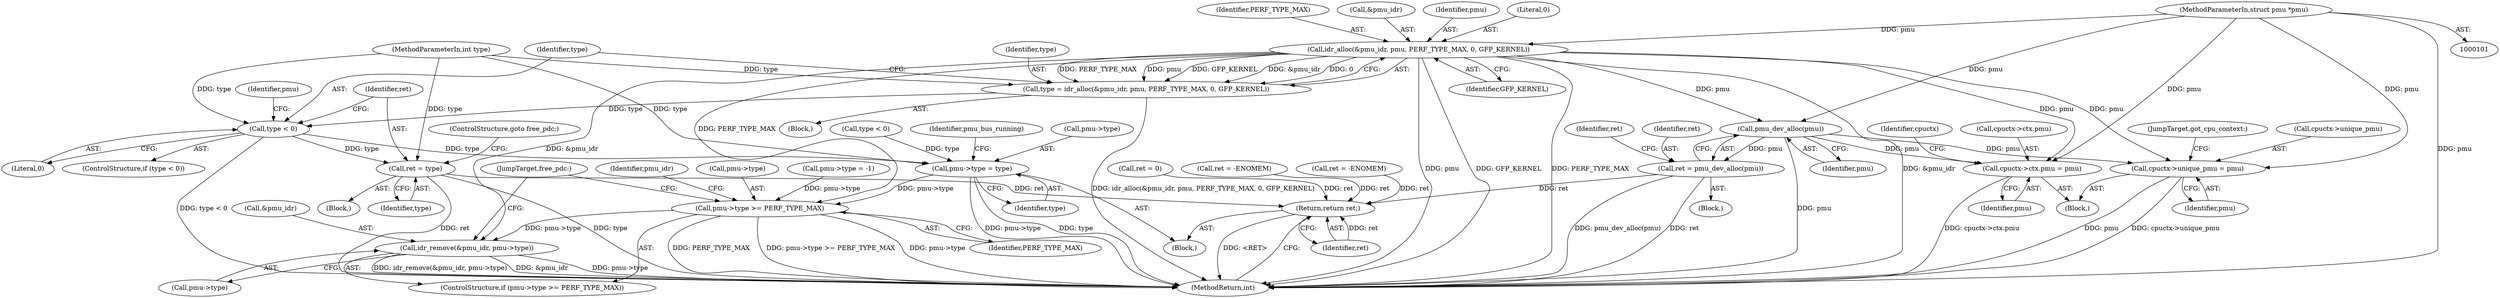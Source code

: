 digraph "0_linux_c3c87e770458aa004bd7ed3f29945ff436fd6511_0@pointer" {
"1000102" [label="(MethodParameterIn,struct pmu *pmu)"];
"1000149" [label="(Call,idr_alloc(&pmu_idr, pmu, PERF_TYPE_MAX, 0, GFP_KERNEL))"];
"1000147" [label="(Call,type = idr_alloc(&pmu_idr, pmu, PERF_TYPE_MAX, 0, GFP_KERNEL))"];
"1000157" [label="(Call,type < 0)"];
"1000161" [label="(Call,ret = type)"];
"1000340" [label="(Return,return ret;)"];
"1000165" [label="(Call,pmu->type = type)"];
"1000353" [label="(Call,pmu->type >= PERF_TYPE_MAX)"];
"1000358" [label="(Call,idr_remove(&pmu_idr, pmu->type))"];
"1000175" [label="(Call,pmu_dev_alloc(pmu))"];
"1000173" [label="(Call,ret = pmu_dev_alloc(pmu))"];
"1000236" [label="(Call,cpuctx->ctx.pmu = pmu)"];
"1000251" [label="(Call,cpuctx->unique_pmu = pmu)"];
"1000353" [label="(Call,pmu->type >= PERF_TYPE_MAX)"];
"1000341" [label="(Identifier,ret)"];
"1000255" [label="(Identifier,pmu)"];
"1000175" [label="(Call,pmu_dev_alloc(pmu))"];
"1000149" [label="(Call,idr_alloc(&pmu_idr, pmu, PERF_TYPE_MAX, 0, GFP_KERNEL))"];
"1000111" [label="(Call,ret = -ENOMEM)"];
"1000158" [label="(Identifier,type)"];
"1000251" [label="(Call,cpuctx->unique_pmu = pmu)"];
"1000161" [label="(Call,ret = type)"];
"1000359" [label="(Call,&pmu_idr)"];
"1000165" [label="(Call,pmu->type = type)"];
"1000163" [label="(Identifier,type)"];
"1000169" [label="(Identifier,type)"];
"1000160" [label="(Block,)"];
"1000244" [label="(Identifier,cpuctx)"];
"1000159" [label="(Literal,0)"];
"1000162" [label="(Identifier,ret)"];
"1000172" [label="(Block,)"];
"1000105" [label="(Block,)"];
"1000333" [label="(Call,ret = 0)"];
"1000358" [label="(Call,idr_remove(&pmu_idr, pmu->type))"];
"1000156" [label="(ControlStructure,if (type < 0))"];
"1000167" [label="(Identifier,pmu)"];
"1000364" [label="(JumpTarget,free_pdc:)"];
"1000157" [label="(Call,type < 0)"];
"1000143" [label="(Call,type < 0)"];
"1000171" [label="(Identifier,pmu_bus_running)"];
"1000256" [label="(JumpTarget,got_cpu_context:)"];
"1000155" [label="(Identifier,GFP_KERNEL)"];
"1000104" [label="(MethodParameterIn,int type)"];
"1000173" [label="(Call,ret = pmu_dev_alloc(pmu))"];
"1000102" [label="(MethodParameterIn,struct pmu *pmu)"];
"1000153" [label="(Identifier,PERF_TYPE_MAX)"];
"1000237" [label="(Call,cpuctx->ctx.pmu)"];
"1000147" [label="(Call,type = idr_alloc(&pmu_idr, pmu, PERF_TYPE_MAX, 0, GFP_KERNEL))"];
"1000176" [label="(Identifier,pmu)"];
"1000352" [label="(ControlStructure,if (pmu->type >= PERF_TYPE_MAX))"];
"1000150" [label="(Call,&pmu_idr)"];
"1000174" [label="(Identifier,ret)"];
"1000242" [label="(Identifier,pmu)"];
"1000236" [label="(Call,cpuctx->ctx.pmu = pmu)"];
"1000252" [label="(Call,cpuctx->unique_pmu)"];
"1000370" [label="(MethodReturn,int)"];
"1000166" [label="(Call,pmu->type)"];
"1000354" [label="(Call,pmu->type)"];
"1000340" [label="(Return,return ret;)"];
"1000152" [label="(Identifier,pmu)"];
"1000178" [label="(Identifier,ret)"];
"1000164" [label="(ControlStructure,goto free_pdc;)"];
"1000127" [label="(Call,pmu->type = -1)"];
"1000361" [label="(Call,pmu->type)"];
"1000204" [label="(Block,)"];
"1000360" [label="(Identifier,pmu_idr)"];
"1000146" [label="(Block,)"];
"1000148" [label="(Identifier,type)"];
"1000154" [label="(Literal,0)"];
"1000194" [label="(Call,ret = -ENOMEM)"];
"1000357" [label="(Identifier,PERF_TYPE_MAX)"];
"1000102" -> "1000101"  [label="AST: "];
"1000102" -> "1000370"  [label="DDG: pmu"];
"1000102" -> "1000149"  [label="DDG: pmu"];
"1000102" -> "1000175"  [label="DDG: pmu"];
"1000102" -> "1000236"  [label="DDG: pmu"];
"1000102" -> "1000251"  [label="DDG: pmu"];
"1000149" -> "1000147"  [label="AST: "];
"1000149" -> "1000155"  [label="CFG: "];
"1000150" -> "1000149"  [label="AST: "];
"1000152" -> "1000149"  [label="AST: "];
"1000153" -> "1000149"  [label="AST: "];
"1000154" -> "1000149"  [label="AST: "];
"1000155" -> "1000149"  [label="AST: "];
"1000147" -> "1000149"  [label="CFG: "];
"1000149" -> "1000370"  [label="DDG: pmu"];
"1000149" -> "1000370"  [label="DDG: GFP_KERNEL"];
"1000149" -> "1000370"  [label="DDG: PERF_TYPE_MAX"];
"1000149" -> "1000370"  [label="DDG: &pmu_idr"];
"1000149" -> "1000147"  [label="DDG: PERF_TYPE_MAX"];
"1000149" -> "1000147"  [label="DDG: pmu"];
"1000149" -> "1000147"  [label="DDG: GFP_KERNEL"];
"1000149" -> "1000147"  [label="DDG: &pmu_idr"];
"1000149" -> "1000147"  [label="DDG: 0"];
"1000149" -> "1000175"  [label="DDG: pmu"];
"1000149" -> "1000236"  [label="DDG: pmu"];
"1000149" -> "1000251"  [label="DDG: pmu"];
"1000149" -> "1000353"  [label="DDG: PERF_TYPE_MAX"];
"1000149" -> "1000358"  [label="DDG: &pmu_idr"];
"1000147" -> "1000146"  [label="AST: "];
"1000148" -> "1000147"  [label="AST: "];
"1000158" -> "1000147"  [label="CFG: "];
"1000147" -> "1000370"  [label="DDG: idr_alloc(&pmu_idr, pmu, PERF_TYPE_MAX, 0, GFP_KERNEL)"];
"1000104" -> "1000147"  [label="DDG: type"];
"1000147" -> "1000157"  [label="DDG: type"];
"1000157" -> "1000156"  [label="AST: "];
"1000157" -> "1000159"  [label="CFG: "];
"1000158" -> "1000157"  [label="AST: "];
"1000159" -> "1000157"  [label="AST: "];
"1000162" -> "1000157"  [label="CFG: "];
"1000167" -> "1000157"  [label="CFG: "];
"1000157" -> "1000370"  [label="DDG: type < 0"];
"1000104" -> "1000157"  [label="DDG: type"];
"1000157" -> "1000161"  [label="DDG: type"];
"1000157" -> "1000165"  [label="DDG: type"];
"1000161" -> "1000160"  [label="AST: "];
"1000161" -> "1000163"  [label="CFG: "];
"1000162" -> "1000161"  [label="AST: "];
"1000163" -> "1000161"  [label="AST: "];
"1000164" -> "1000161"  [label="CFG: "];
"1000161" -> "1000370"  [label="DDG: type"];
"1000161" -> "1000370"  [label="DDG: ret"];
"1000104" -> "1000161"  [label="DDG: type"];
"1000161" -> "1000340"  [label="DDG: ret"];
"1000340" -> "1000105"  [label="AST: "];
"1000340" -> "1000341"  [label="CFG: "];
"1000341" -> "1000340"  [label="AST: "];
"1000370" -> "1000340"  [label="CFG: "];
"1000340" -> "1000370"  [label="DDG: <RET>"];
"1000341" -> "1000340"  [label="DDG: ret"];
"1000333" -> "1000340"  [label="DDG: ret"];
"1000194" -> "1000340"  [label="DDG: ret"];
"1000111" -> "1000340"  [label="DDG: ret"];
"1000173" -> "1000340"  [label="DDG: ret"];
"1000165" -> "1000105"  [label="AST: "];
"1000165" -> "1000169"  [label="CFG: "];
"1000166" -> "1000165"  [label="AST: "];
"1000169" -> "1000165"  [label="AST: "];
"1000171" -> "1000165"  [label="CFG: "];
"1000165" -> "1000370"  [label="DDG: type"];
"1000165" -> "1000370"  [label="DDG: pmu->type"];
"1000143" -> "1000165"  [label="DDG: type"];
"1000104" -> "1000165"  [label="DDG: type"];
"1000165" -> "1000353"  [label="DDG: pmu->type"];
"1000353" -> "1000352"  [label="AST: "];
"1000353" -> "1000357"  [label="CFG: "];
"1000354" -> "1000353"  [label="AST: "];
"1000357" -> "1000353"  [label="AST: "];
"1000360" -> "1000353"  [label="CFG: "];
"1000364" -> "1000353"  [label="CFG: "];
"1000353" -> "1000370"  [label="DDG: PERF_TYPE_MAX"];
"1000353" -> "1000370"  [label="DDG: pmu->type >= PERF_TYPE_MAX"];
"1000353" -> "1000370"  [label="DDG: pmu->type"];
"1000127" -> "1000353"  [label="DDG: pmu->type"];
"1000353" -> "1000358"  [label="DDG: pmu->type"];
"1000358" -> "1000352"  [label="AST: "];
"1000358" -> "1000361"  [label="CFG: "];
"1000359" -> "1000358"  [label="AST: "];
"1000361" -> "1000358"  [label="AST: "];
"1000364" -> "1000358"  [label="CFG: "];
"1000358" -> "1000370"  [label="DDG: pmu->type"];
"1000358" -> "1000370"  [label="DDG: idr_remove(&pmu_idr, pmu->type)"];
"1000358" -> "1000370"  [label="DDG: &pmu_idr"];
"1000175" -> "1000173"  [label="AST: "];
"1000175" -> "1000176"  [label="CFG: "];
"1000176" -> "1000175"  [label="AST: "];
"1000173" -> "1000175"  [label="CFG: "];
"1000175" -> "1000370"  [label="DDG: pmu"];
"1000175" -> "1000173"  [label="DDG: pmu"];
"1000175" -> "1000236"  [label="DDG: pmu"];
"1000175" -> "1000251"  [label="DDG: pmu"];
"1000173" -> "1000172"  [label="AST: "];
"1000174" -> "1000173"  [label="AST: "];
"1000178" -> "1000173"  [label="CFG: "];
"1000173" -> "1000370"  [label="DDG: ret"];
"1000173" -> "1000370"  [label="DDG: pmu_dev_alloc(pmu)"];
"1000236" -> "1000204"  [label="AST: "];
"1000236" -> "1000242"  [label="CFG: "];
"1000237" -> "1000236"  [label="AST: "];
"1000242" -> "1000236"  [label="AST: "];
"1000244" -> "1000236"  [label="CFG: "];
"1000236" -> "1000370"  [label="DDG: cpuctx->ctx.pmu"];
"1000251" -> "1000204"  [label="AST: "];
"1000251" -> "1000255"  [label="CFG: "];
"1000252" -> "1000251"  [label="AST: "];
"1000255" -> "1000251"  [label="AST: "];
"1000256" -> "1000251"  [label="CFG: "];
"1000251" -> "1000370"  [label="DDG: pmu"];
"1000251" -> "1000370"  [label="DDG: cpuctx->unique_pmu"];
}
